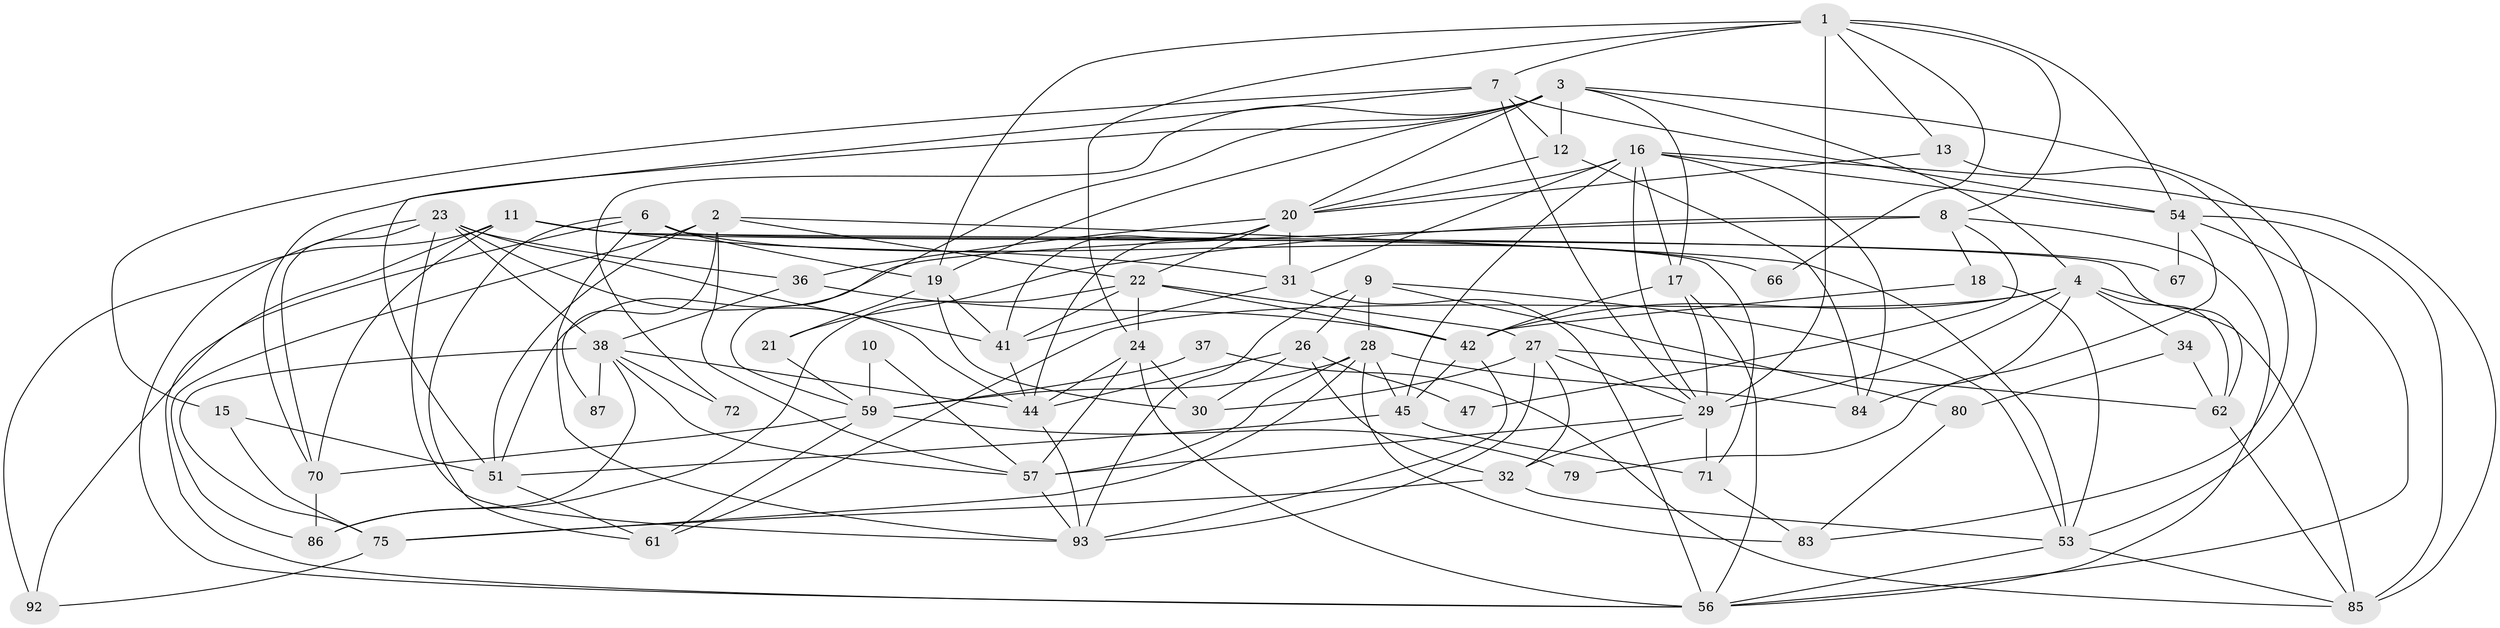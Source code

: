 // original degree distribution, {6: 0.09900990099009901, 5: 0.15841584158415842, 7: 0.039603960396039604, 4: 0.33663366336633666, 3: 0.25742574257425743, 2: 0.10891089108910891}
// Generated by graph-tools (version 1.1) at 2025/41/03/06/25 10:41:56]
// undirected, 61 vertices, 159 edges
graph export_dot {
graph [start="1"]
  node [color=gray90,style=filled];
  1 [super="+100"];
  2 [super="+74"];
  3 [super="+5"];
  4 [super="+60"];
  6 [super="+25"];
  7 [super="+39"];
  8;
  9 [super="+14"];
  10;
  11 [super="+58"];
  12;
  13;
  15;
  16 [super="+73"];
  17 [super="+63"];
  18;
  19 [super="+77"];
  20 [super="+65"];
  21;
  22 [super="+49"];
  23 [super="+40"];
  24 [super="+33"];
  26 [super="+68"];
  27 [super="+35"];
  28 [super="+95"];
  29 [super="+101"];
  30 [super="+69"];
  31 [super="+55"];
  32;
  34;
  36 [super="+48"];
  37;
  38 [super="+43"];
  41 [super="+50"];
  42 [super="+46"];
  44 [super="+78"];
  45 [super="+97"];
  47;
  51 [super="+52"];
  53 [super="+81"];
  54 [super="+64"];
  56 [super="+76"];
  57 [super="+82"];
  59 [super="+89"];
  61;
  62 [super="+91"];
  66;
  67;
  70 [super="+98"];
  71;
  72;
  75 [super="+88"];
  79;
  80 [super="+96"];
  83 [super="+99"];
  84;
  85 [super="+90"];
  86;
  87;
  92;
  93 [super="+94"];
  1 -- 19;
  1 -- 54;
  1 -- 66;
  1 -- 8;
  1 -- 13;
  1 -- 29;
  1 -- 7;
  1 -- 24 [weight=2];
  2 -- 51;
  2 -- 86;
  2 -- 87;
  2 -- 22;
  2 -- 57;
  2 -- 53;
  3 -- 70;
  3 -- 72;
  3 -- 17;
  3 -- 12;
  3 -- 53;
  3 -- 59;
  3 -- 19;
  3 -- 20;
  3 -- 4;
  4 -- 42;
  4 -- 84;
  4 -- 34;
  4 -- 61;
  4 -- 29;
  4 -- 62;
  4 -- 85;
  6 -- 93;
  6 -- 71;
  6 -- 92;
  6 -- 66;
  6 -- 61;
  6 -- 19;
  7 -- 15;
  7 -- 51;
  7 -- 54;
  7 -- 12;
  7 -- 29;
  8 -- 18;
  8 -- 21;
  8 -- 47;
  8 -- 51;
  8 -- 56;
  9 -- 93;
  9 -- 80;
  9 -- 26;
  9 -- 53;
  9 -- 28;
  10 -- 57;
  10 -- 59;
  11 -- 70;
  11 -- 92;
  11 -- 31;
  11 -- 56;
  11 -- 67;
  11 -- 62;
  12 -- 20;
  12 -- 84;
  13 -- 83;
  13 -- 20;
  15 -- 51;
  15 -- 75;
  16 -- 20;
  16 -- 84;
  16 -- 85;
  16 -- 31;
  16 -- 29;
  16 -- 54;
  16 -- 45;
  16 -- 17;
  17 -- 29;
  17 -- 56;
  17 -- 42;
  18 -- 42;
  18 -- 53;
  19 -- 21;
  19 -- 30;
  19 -- 41;
  20 -- 44;
  20 -- 36;
  20 -- 22;
  20 -- 41;
  20 -- 31;
  21 -- 59;
  22 -- 27;
  22 -- 42;
  22 -- 86;
  22 -- 24;
  22 -- 41;
  23 -- 41;
  23 -- 70;
  23 -- 36;
  23 -- 38;
  23 -- 56;
  23 -- 44;
  23 -- 93;
  24 -- 57;
  24 -- 30 [weight=2];
  24 -- 56;
  24 -- 44;
  26 -- 47;
  26 -- 30;
  26 -- 32;
  26 -- 44;
  27 -- 32;
  27 -- 93;
  27 -- 30;
  27 -- 29;
  27 -- 62;
  28 -- 84;
  28 -- 83 [weight=2];
  28 -- 59;
  28 -- 45;
  28 -- 57;
  28 -- 75;
  29 -- 32;
  29 -- 57;
  29 -- 71;
  31 -- 56;
  31 -- 41;
  32 -- 75;
  32 -- 53;
  34 -- 62;
  34 -- 80;
  36 -- 38;
  36 -- 42;
  37 -- 59;
  37 -- 85;
  38 -- 86;
  38 -- 72;
  38 -- 87;
  38 -- 57;
  38 -- 44;
  38 -- 75;
  41 -- 44;
  42 -- 93;
  42 -- 45;
  44 -- 93;
  45 -- 71;
  45 -- 51;
  51 -- 61;
  53 -- 85;
  53 -- 56;
  54 -- 56;
  54 -- 67;
  54 -- 79;
  54 -- 85;
  57 -- 93;
  59 -- 61;
  59 -- 79;
  59 -- 70;
  62 -- 85;
  70 -- 86;
  71 -- 83;
  75 -- 92;
  80 -- 83;
}
